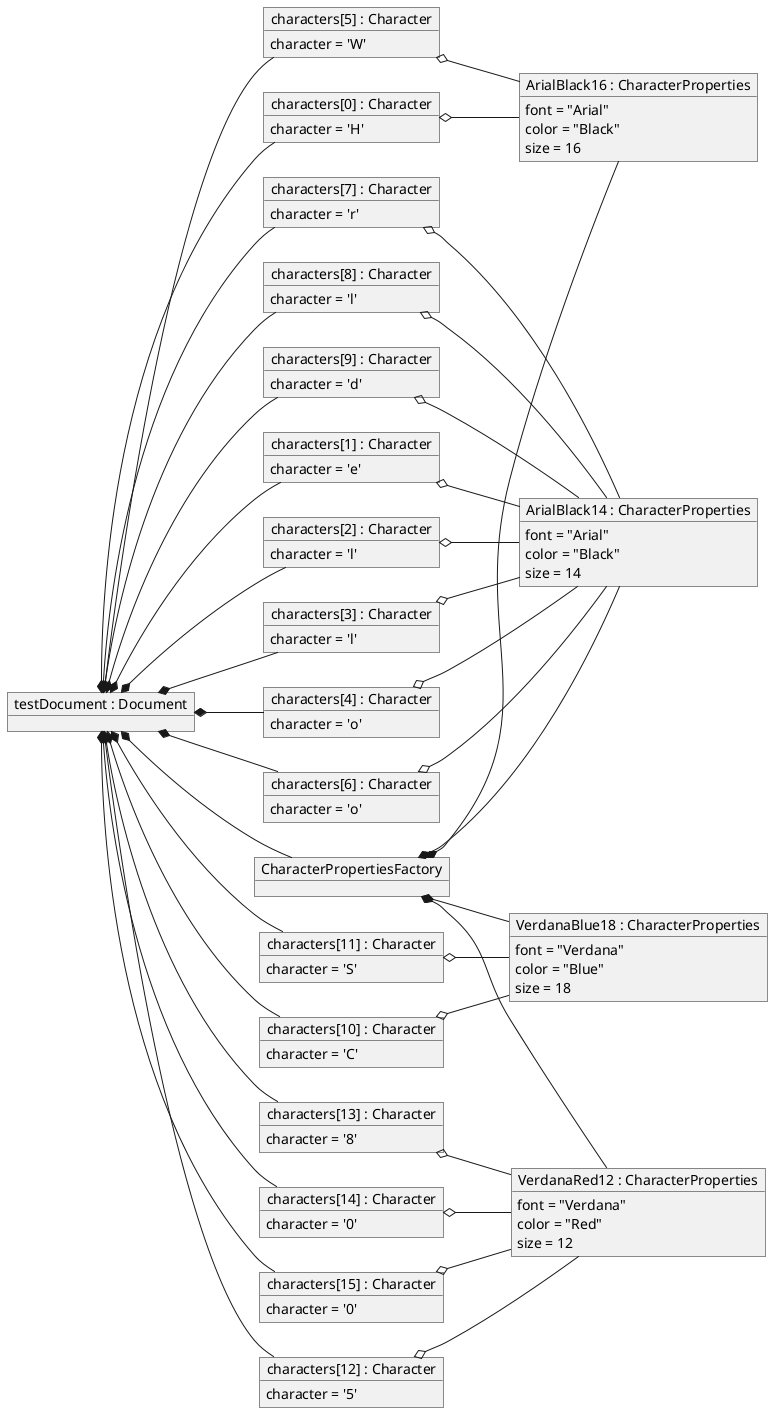 @startuml
left to right direction
object "testDocument : Document" as doc
object "CharacterPropertiesFactory" as factory

doc *-- factory

object "ArialBlack16 : CharacterProperties" as ArialBlack16 {
font = "Arial"
color = "Black"
size = 16
}
object "ArialBlack14 : CharacterProperties" as ArialBlack14 {
font = "Arial"
color = "Black"
size = 14
}
object "VerdanaBlue18 : CharacterProperties" as VerdanaBlue18 {
font = "Verdana"
color = "Blue"
size = 18
}
object "VerdanaRed12 : CharacterProperties" as VerdanaRed12 {
font = "Verdana"
color = "Red"
size = 12
}

factory *-- ArialBlack16
factory *-- ArialBlack14
factory *-- VerdanaBlue18
factory *-- VerdanaRed12

object "characters[0] : Character" as H {
character = 'H'
}
object "characters[1] : Character" as e {
character = 'e'
}
object "characters[2] : Character" as l1 {
character = 'l'
}
object "characters[3] : Character" as l2 {
character = 'l'
}
object "characters[4] : Character" as o1 {
character = 'o'
}
object "characters[5] : Character" as W {
character = 'W'
}
object "characters[6] : Character" as o2 {
character = 'o'
}
object "characters[7] : Character" as r {
character = 'r'
}
object "characters[8] : Character" as l3 {
character = 'l'
}
object "characters[9] : Character" as d {
character = 'd'
}
object "characters[10] : Character" as C {
character = 'C'
}
object "characters[11] : Character" as S {
character = 'S'
}
object "characters[12] : Character" as 5 {
character = '5'
}
object "characters[13] : Character" as 8 {
character = '8'
}
object "characters[14] : Character" as 01 {
character = '0'
}
object "characters[15] : Character" as 02 {
character = '0'
}

doc *-- H
doc *-- e
doc *-- l1
doc *-- l2
doc *-- o1
doc *-- W
doc *-- o2
doc *-- r
doc *-- l3
doc *-- d
doc *-- C
doc *-- S
doc *-- 5
doc *-- 8
doc *-- 01
doc *-- 02

H o-- ArialBlack16
W o-- ArialBlack16
e o-- ArialBlack14
l1 o-- ArialBlack14
l2 o-- ArialBlack14
o1 o-- ArialBlack14
o2 o-- ArialBlack14
r o-- ArialBlack14
l3 o-- ArialBlack14
d o-- ArialBlack14
C o-- VerdanaBlue18
S o-- VerdanaBlue18
5 o-- VerdanaRed12
8 o-- VerdanaRed12
01 o-- VerdanaRed12
02 o-- VerdanaRed12

@enduml
